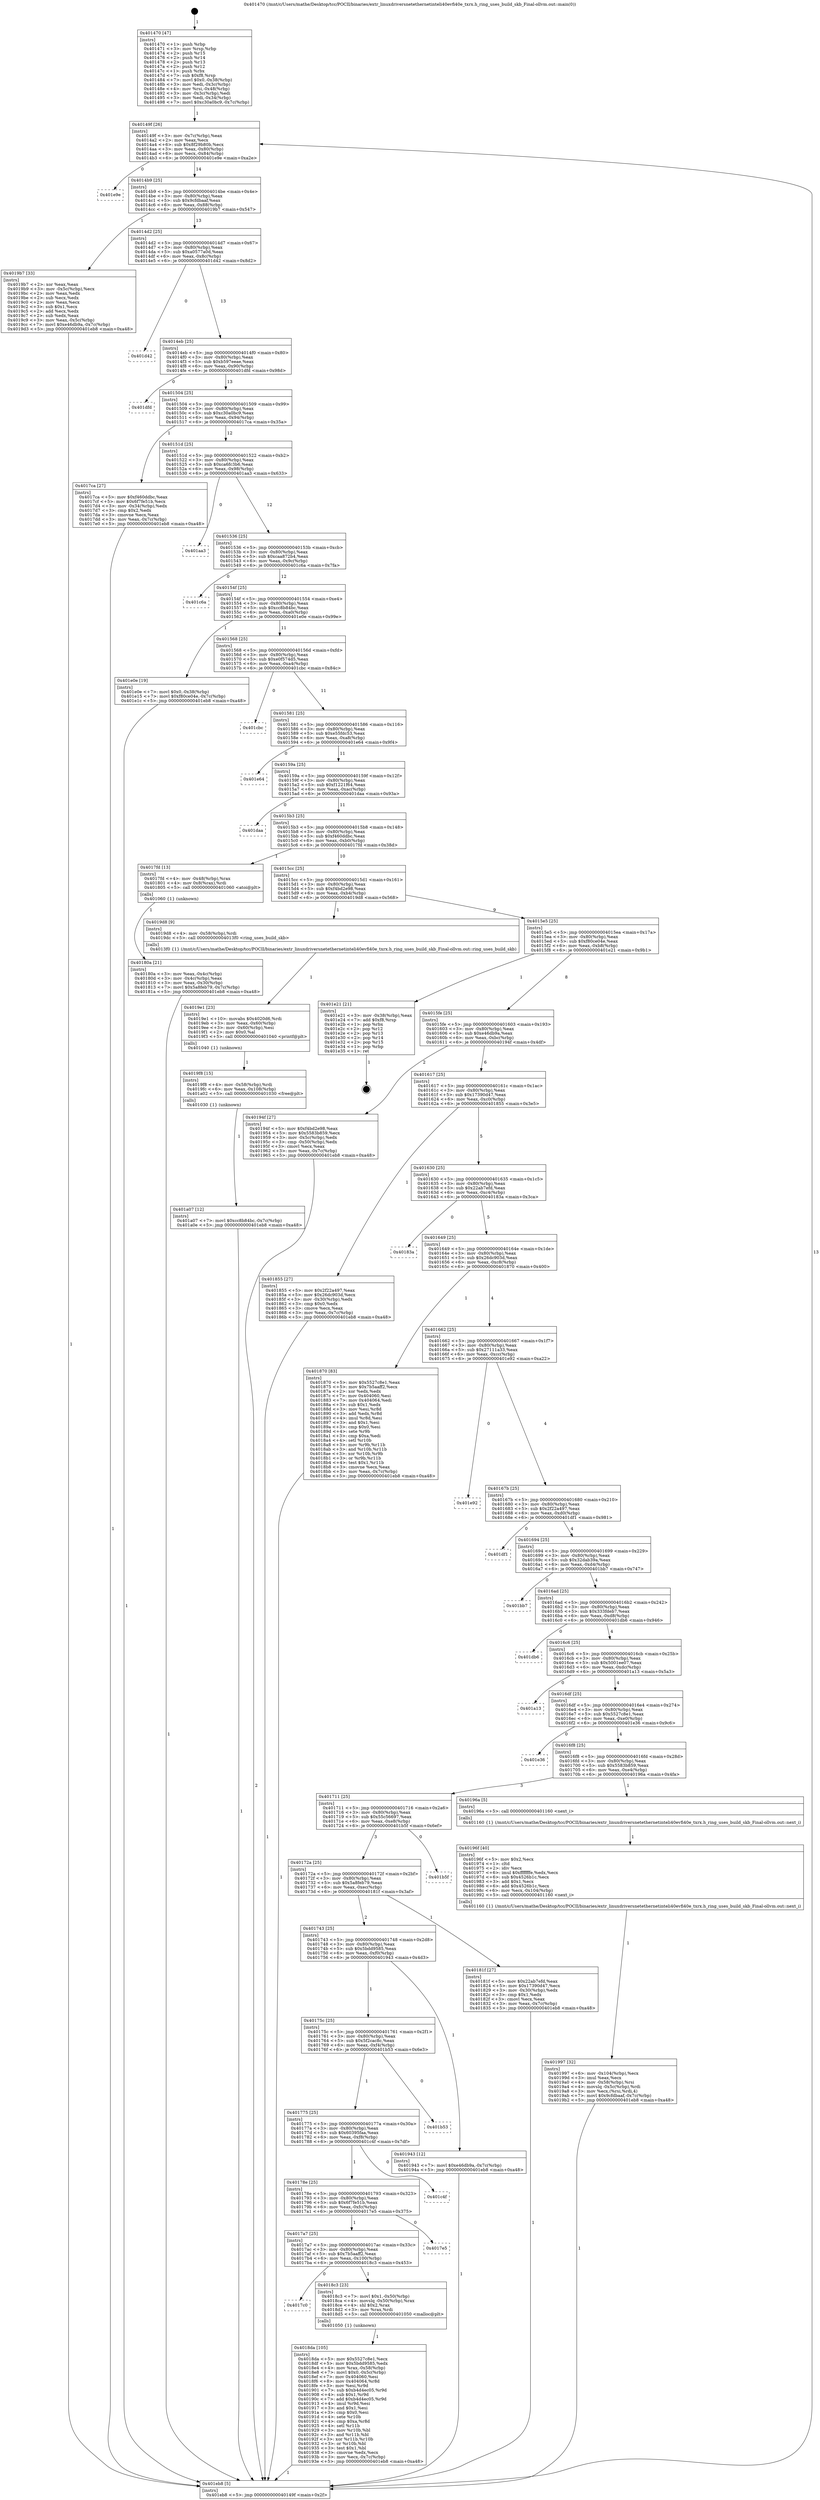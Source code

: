 digraph "0x401470" {
  label = "0x401470 (/mnt/c/Users/mathe/Desktop/tcc/POCII/binaries/extr_linuxdriversnetethernetinteli40evfi40e_txrx.h_ring_uses_build_skb_Final-ollvm.out::main(0))"
  labelloc = "t"
  node[shape=record]

  Entry [label="",width=0.3,height=0.3,shape=circle,fillcolor=black,style=filled]
  "0x40149f" [label="{
     0x40149f [26]\l
     | [instrs]\l
     &nbsp;&nbsp;0x40149f \<+3\>: mov -0x7c(%rbp),%eax\l
     &nbsp;&nbsp;0x4014a2 \<+2\>: mov %eax,%ecx\l
     &nbsp;&nbsp;0x4014a4 \<+6\>: sub $0x8f29b80b,%ecx\l
     &nbsp;&nbsp;0x4014aa \<+3\>: mov %eax,-0x80(%rbp)\l
     &nbsp;&nbsp;0x4014ad \<+6\>: mov %ecx,-0x84(%rbp)\l
     &nbsp;&nbsp;0x4014b3 \<+6\>: je 0000000000401e9e \<main+0xa2e\>\l
  }"]
  "0x401e9e" [label="{
     0x401e9e\l
  }", style=dashed]
  "0x4014b9" [label="{
     0x4014b9 [25]\l
     | [instrs]\l
     &nbsp;&nbsp;0x4014b9 \<+5\>: jmp 00000000004014be \<main+0x4e\>\l
     &nbsp;&nbsp;0x4014be \<+3\>: mov -0x80(%rbp),%eax\l
     &nbsp;&nbsp;0x4014c1 \<+5\>: sub $0x9cfdbaaf,%eax\l
     &nbsp;&nbsp;0x4014c6 \<+6\>: mov %eax,-0x88(%rbp)\l
     &nbsp;&nbsp;0x4014cc \<+6\>: je 00000000004019b7 \<main+0x547\>\l
  }"]
  Exit [label="",width=0.3,height=0.3,shape=circle,fillcolor=black,style=filled,peripheries=2]
  "0x4019b7" [label="{
     0x4019b7 [33]\l
     | [instrs]\l
     &nbsp;&nbsp;0x4019b7 \<+2\>: xor %eax,%eax\l
     &nbsp;&nbsp;0x4019b9 \<+3\>: mov -0x5c(%rbp),%ecx\l
     &nbsp;&nbsp;0x4019bc \<+2\>: mov %eax,%edx\l
     &nbsp;&nbsp;0x4019be \<+2\>: sub %ecx,%edx\l
     &nbsp;&nbsp;0x4019c0 \<+2\>: mov %eax,%ecx\l
     &nbsp;&nbsp;0x4019c2 \<+3\>: sub $0x1,%ecx\l
     &nbsp;&nbsp;0x4019c5 \<+2\>: add %ecx,%edx\l
     &nbsp;&nbsp;0x4019c7 \<+2\>: sub %edx,%eax\l
     &nbsp;&nbsp;0x4019c9 \<+3\>: mov %eax,-0x5c(%rbp)\l
     &nbsp;&nbsp;0x4019cc \<+7\>: movl $0xe46db9a,-0x7c(%rbp)\l
     &nbsp;&nbsp;0x4019d3 \<+5\>: jmp 0000000000401eb8 \<main+0xa48\>\l
  }"]
  "0x4014d2" [label="{
     0x4014d2 [25]\l
     | [instrs]\l
     &nbsp;&nbsp;0x4014d2 \<+5\>: jmp 00000000004014d7 \<main+0x67\>\l
     &nbsp;&nbsp;0x4014d7 \<+3\>: mov -0x80(%rbp),%eax\l
     &nbsp;&nbsp;0x4014da \<+5\>: sub $0xa0577a0d,%eax\l
     &nbsp;&nbsp;0x4014df \<+6\>: mov %eax,-0x8c(%rbp)\l
     &nbsp;&nbsp;0x4014e5 \<+6\>: je 0000000000401d42 \<main+0x8d2\>\l
  }"]
  "0x401a07" [label="{
     0x401a07 [12]\l
     | [instrs]\l
     &nbsp;&nbsp;0x401a07 \<+7\>: movl $0xcc8b84bc,-0x7c(%rbp)\l
     &nbsp;&nbsp;0x401a0e \<+5\>: jmp 0000000000401eb8 \<main+0xa48\>\l
  }"]
  "0x401d42" [label="{
     0x401d42\l
  }", style=dashed]
  "0x4014eb" [label="{
     0x4014eb [25]\l
     | [instrs]\l
     &nbsp;&nbsp;0x4014eb \<+5\>: jmp 00000000004014f0 \<main+0x80\>\l
     &nbsp;&nbsp;0x4014f0 \<+3\>: mov -0x80(%rbp),%eax\l
     &nbsp;&nbsp;0x4014f3 \<+5\>: sub $0xb597eeae,%eax\l
     &nbsp;&nbsp;0x4014f8 \<+6\>: mov %eax,-0x90(%rbp)\l
     &nbsp;&nbsp;0x4014fe \<+6\>: je 0000000000401dfd \<main+0x98d\>\l
  }"]
  "0x4019f8" [label="{
     0x4019f8 [15]\l
     | [instrs]\l
     &nbsp;&nbsp;0x4019f8 \<+4\>: mov -0x58(%rbp),%rdi\l
     &nbsp;&nbsp;0x4019fc \<+6\>: mov %eax,-0x108(%rbp)\l
     &nbsp;&nbsp;0x401a02 \<+5\>: call 0000000000401030 \<free@plt\>\l
     | [calls]\l
     &nbsp;&nbsp;0x401030 \{1\} (unknown)\l
  }"]
  "0x401dfd" [label="{
     0x401dfd\l
  }", style=dashed]
  "0x401504" [label="{
     0x401504 [25]\l
     | [instrs]\l
     &nbsp;&nbsp;0x401504 \<+5\>: jmp 0000000000401509 \<main+0x99\>\l
     &nbsp;&nbsp;0x401509 \<+3\>: mov -0x80(%rbp),%eax\l
     &nbsp;&nbsp;0x40150c \<+5\>: sub $0xc30a0bc9,%eax\l
     &nbsp;&nbsp;0x401511 \<+6\>: mov %eax,-0x94(%rbp)\l
     &nbsp;&nbsp;0x401517 \<+6\>: je 00000000004017ca \<main+0x35a\>\l
  }"]
  "0x4019e1" [label="{
     0x4019e1 [23]\l
     | [instrs]\l
     &nbsp;&nbsp;0x4019e1 \<+10\>: movabs $0x4020d6,%rdi\l
     &nbsp;&nbsp;0x4019eb \<+3\>: mov %eax,-0x60(%rbp)\l
     &nbsp;&nbsp;0x4019ee \<+3\>: mov -0x60(%rbp),%esi\l
     &nbsp;&nbsp;0x4019f1 \<+2\>: mov $0x0,%al\l
     &nbsp;&nbsp;0x4019f3 \<+5\>: call 0000000000401040 \<printf@plt\>\l
     | [calls]\l
     &nbsp;&nbsp;0x401040 \{1\} (unknown)\l
  }"]
  "0x4017ca" [label="{
     0x4017ca [27]\l
     | [instrs]\l
     &nbsp;&nbsp;0x4017ca \<+5\>: mov $0xf460ddbc,%eax\l
     &nbsp;&nbsp;0x4017cf \<+5\>: mov $0x6f7fe51b,%ecx\l
     &nbsp;&nbsp;0x4017d4 \<+3\>: mov -0x34(%rbp),%edx\l
     &nbsp;&nbsp;0x4017d7 \<+3\>: cmp $0x2,%edx\l
     &nbsp;&nbsp;0x4017da \<+3\>: cmovne %ecx,%eax\l
     &nbsp;&nbsp;0x4017dd \<+3\>: mov %eax,-0x7c(%rbp)\l
     &nbsp;&nbsp;0x4017e0 \<+5\>: jmp 0000000000401eb8 \<main+0xa48\>\l
  }"]
  "0x40151d" [label="{
     0x40151d [25]\l
     | [instrs]\l
     &nbsp;&nbsp;0x40151d \<+5\>: jmp 0000000000401522 \<main+0xb2\>\l
     &nbsp;&nbsp;0x401522 \<+3\>: mov -0x80(%rbp),%eax\l
     &nbsp;&nbsp;0x401525 \<+5\>: sub $0xca6fc3b6,%eax\l
     &nbsp;&nbsp;0x40152a \<+6\>: mov %eax,-0x98(%rbp)\l
     &nbsp;&nbsp;0x401530 \<+6\>: je 0000000000401aa3 \<main+0x633\>\l
  }"]
  "0x401eb8" [label="{
     0x401eb8 [5]\l
     | [instrs]\l
     &nbsp;&nbsp;0x401eb8 \<+5\>: jmp 000000000040149f \<main+0x2f\>\l
  }"]
  "0x401470" [label="{
     0x401470 [47]\l
     | [instrs]\l
     &nbsp;&nbsp;0x401470 \<+1\>: push %rbp\l
     &nbsp;&nbsp;0x401471 \<+3\>: mov %rsp,%rbp\l
     &nbsp;&nbsp;0x401474 \<+2\>: push %r15\l
     &nbsp;&nbsp;0x401476 \<+2\>: push %r14\l
     &nbsp;&nbsp;0x401478 \<+2\>: push %r13\l
     &nbsp;&nbsp;0x40147a \<+2\>: push %r12\l
     &nbsp;&nbsp;0x40147c \<+1\>: push %rbx\l
     &nbsp;&nbsp;0x40147d \<+7\>: sub $0xf8,%rsp\l
     &nbsp;&nbsp;0x401484 \<+7\>: movl $0x0,-0x38(%rbp)\l
     &nbsp;&nbsp;0x40148b \<+3\>: mov %edi,-0x3c(%rbp)\l
     &nbsp;&nbsp;0x40148e \<+4\>: mov %rsi,-0x48(%rbp)\l
     &nbsp;&nbsp;0x401492 \<+3\>: mov -0x3c(%rbp),%edi\l
     &nbsp;&nbsp;0x401495 \<+3\>: mov %edi,-0x34(%rbp)\l
     &nbsp;&nbsp;0x401498 \<+7\>: movl $0xc30a0bc9,-0x7c(%rbp)\l
  }"]
  "0x401997" [label="{
     0x401997 [32]\l
     | [instrs]\l
     &nbsp;&nbsp;0x401997 \<+6\>: mov -0x104(%rbp),%ecx\l
     &nbsp;&nbsp;0x40199d \<+3\>: imul %eax,%ecx\l
     &nbsp;&nbsp;0x4019a0 \<+4\>: mov -0x58(%rbp),%rsi\l
     &nbsp;&nbsp;0x4019a4 \<+4\>: movslq -0x5c(%rbp),%rdi\l
     &nbsp;&nbsp;0x4019a8 \<+3\>: mov %ecx,(%rsi,%rdi,4)\l
     &nbsp;&nbsp;0x4019ab \<+7\>: movl $0x9cfdbaaf,-0x7c(%rbp)\l
     &nbsp;&nbsp;0x4019b2 \<+5\>: jmp 0000000000401eb8 \<main+0xa48\>\l
  }"]
  "0x401aa3" [label="{
     0x401aa3\l
  }", style=dashed]
  "0x401536" [label="{
     0x401536 [25]\l
     | [instrs]\l
     &nbsp;&nbsp;0x401536 \<+5\>: jmp 000000000040153b \<main+0xcb\>\l
     &nbsp;&nbsp;0x40153b \<+3\>: mov -0x80(%rbp),%eax\l
     &nbsp;&nbsp;0x40153e \<+5\>: sub $0xcaa872b4,%eax\l
     &nbsp;&nbsp;0x401543 \<+6\>: mov %eax,-0x9c(%rbp)\l
     &nbsp;&nbsp;0x401549 \<+6\>: je 0000000000401c6a \<main+0x7fa\>\l
  }"]
  "0x40196f" [label="{
     0x40196f [40]\l
     | [instrs]\l
     &nbsp;&nbsp;0x40196f \<+5\>: mov $0x2,%ecx\l
     &nbsp;&nbsp;0x401974 \<+1\>: cltd\l
     &nbsp;&nbsp;0x401975 \<+2\>: idiv %ecx\l
     &nbsp;&nbsp;0x401977 \<+6\>: imul $0xfffffffe,%edx,%ecx\l
     &nbsp;&nbsp;0x40197d \<+6\>: sub $0x4526b1c,%ecx\l
     &nbsp;&nbsp;0x401983 \<+3\>: add $0x1,%ecx\l
     &nbsp;&nbsp;0x401986 \<+6\>: add $0x4526b1c,%ecx\l
     &nbsp;&nbsp;0x40198c \<+6\>: mov %ecx,-0x104(%rbp)\l
     &nbsp;&nbsp;0x401992 \<+5\>: call 0000000000401160 \<next_i\>\l
     | [calls]\l
     &nbsp;&nbsp;0x401160 \{1\} (/mnt/c/Users/mathe/Desktop/tcc/POCII/binaries/extr_linuxdriversnetethernetinteli40evfi40e_txrx.h_ring_uses_build_skb_Final-ollvm.out::next_i)\l
  }"]
  "0x401c6a" [label="{
     0x401c6a\l
  }", style=dashed]
  "0x40154f" [label="{
     0x40154f [25]\l
     | [instrs]\l
     &nbsp;&nbsp;0x40154f \<+5\>: jmp 0000000000401554 \<main+0xe4\>\l
     &nbsp;&nbsp;0x401554 \<+3\>: mov -0x80(%rbp),%eax\l
     &nbsp;&nbsp;0x401557 \<+5\>: sub $0xcc8b84bc,%eax\l
     &nbsp;&nbsp;0x40155c \<+6\>: mov %eax,-0xa0(%rbp)\l
     &nbsp;&nbsp;0x401562 \<+6\>: je 0000000000401e0e \<main+0x99e\>\l
  }"]
  "0x4018da" [label="{
     0x4018da [105]\l
     | [instrs]\l
     &nbsp;&nbsp;0x4018da \<+5\>: mov $0x5527c8e1,%ecx\l
     &nbsp;&nbsp;0x4018df \<+5\>: mov $0x5bdd9585,%edx\l
     &nbsp;&nbsp;0x4018e4 \<+4\>: mov %rax,-0x58(%rbp)\l
     &nbsp;&nbsp;0x4018e8 \<+7\>: movl $0x0,-0x5c(%rbp)\l
     &nbsp;&nbsp;0x4018ef \<+7\>: mov 0x404060,%esi\l
     &nbsp;&nbsp;0x4018f6 \<+8\>: mov 0x404064,%r8d\l
     &nbsp;&nbsp;0x4018fe \<+3\>: mov %esi,%r9d\l
     &nbsp;&nbsp;0x401901 \<+7\>: sub $0xb4d4ec05,%r9d\l
     &nbsp;&nbsp;0x401908 \<+4\>: sub $0x1,%r9d\l
     &nbsp;&nbsp;0x40190c \<+7\>: add $0xb4d4ec05,%r9d\l
     &nbsp;&nbsp;0x401913 \<+4\>: imul %r9d,%esi\l
     &nbsp;&nbsp;0x401917 \<+3\>: and $0x1,%esi\l
     &nbsp;&nbsp;0x40191a \<+3\>: cmp $0x0,%esi\l
     &nbsp;&nbsp;0x40191d \<+4\>: sete %r10b\l
     &nbsp;&nbsp;0x401921 \<+4\>: cmp $0xa,%r8d\l
     &nbsp;&nbsp;0x401925 \<+4\>: setl %r11b\l
     &nbsp;&nbsp;0x401929 \<+3\>: mov %r10b,%bl\l
     &nbsp;&nbsp;0x40192c \<+3\>: and %r11b,%bl\l
     &nbsp;&nbsp;0x40192f \<+3\>: xor %r11b,%r10b\l
     &nbsp;&nbsp;0x401932 \<+3\>: or %r10b,%bl\l
     &nbsp;&nbsp;0x401935 \<+3\>: test $0x1,%bl\l
     &nbsp;&nbsp;0x401938 \<+3\>: cmovne %edx,%ecx\l
     &nbsp;&nbsp;0x40193b \<+3\>: mov %ecx,-0x7c(%rbp)\l
     &nbsp;&nbsp;0x40193e \<+5\>: jmp 0000000000401eb8 \<main+0xa48\>\l
  }"]
  "0x401e0e" [label="{
     0x401e0e [19]\l
     | [instrs]\l
     &nbsp;&nbsp;0x401e0e \<+7\>: movl $0x0,-0x38(%rbp)\l
     &nbsp;&nbsp;0x401e15 \<+7\>: movl $0xf80ce04e,-0x7c(%rbp)\l
     &nbsp;&nbsp;0x401e1c \<+5\>: jmp 0000000000401eb8 \<main+0xa48\>\l
  }"]
  "0x401568" [label="{
     0x401568 [25]\l
     | [instrs]\l
     &nbsp;&nbsp;0x401568 \<+5\>: jmp 000000000040156d \<main+0xfd\>\l
     &nbsp;&nbsp;0x40156d \<+3\>: mov -0x80(%rbp),%eax\l
     &nbsp;&nbsp;0x401570 \<+5\>: sub $0xe0f574d5,%eax\l
     &nbsp;&nbsp;0x401575 \<+6\>: mov %eax,-0xa4(%rbp)\l
     &nbsp;&nbsp;0x40157b \<+6\>: je 0000000000401cbc \<main+0x84c\>\l
  }"]
  "0x4017c0" [label="{
     0x4017c0\l
  }", style=dashed]
  "0x401cbc" [label="{
     0x401cbc\l
  }", style=dashed]
  "0x401581" [label="{
     0x401581 [25]\l
     | [instrs]\l
     &nbsp;&nbsp;0x401581 \<+5\>: jmp 0000000000401586 \<main+0x116\>\l
     &nbsp;&nbsp;0x401586 \<+3\>: mov -0x80(%rbp),%eax\l
     &nbsp;&nbsp;0x401589 \<+5\>: sub $0xe55fdc53,%eax\l
     &nbsp;&nbsp;0x40158e \<+6\>: mov %eax,-0xa8(%rbp)\l
     &nbsp;&nbsp;0x401594 \<+6\>: je 0000000000401e64 \<main+0x9f4\>\l
  }"]
  "0x4018c3" [label="{
     0x4018c3 [23]\l
     | [instrs]\l
     &nbsp;&nbsp;0x4018c3 \<+7\>: movl $0x1,-0x50(%rbp)\l
     &nbsp;&nbsp;0x4018ca \<+4\>: movslq -0x50(%rbp),%rax\l
     &nbsp;&nbsp;0x4018ce \<+4\>: shl $0x2,%rax\l
     &nbsp;&nbsp;0x4018d2 \<+3\>: mov %rax,%rdi\l
     &nbsp;&nbsp;0x4018d5 \<+5\>: call 0000000000401050 \<malloc@plt\>\l
     | [calls]\l
     &nbsp;&nbsp;0x401050 \{1\} (unknown)\l
  }"]
  "0x401e64" [label="{
     0x401e64\l
  }", style=dashed]
  "0x40159a" [label="{
     0x40159a [25]\l
     | [instrs]\l
     &nbsp;&nbsp;0x40159a \<+5\>: jmp 000000000040159f \<main+0x12f\>\l
     &nbsp;&nbsp;0x40159f \<+3\>: mov -0x80(%rbp),%eax\l
     &nbsp;&nbsp;0x4015a2 \<+5\>: sub $0xf1221f64,%eax\l
     &nbsp;&nbsp;0x4015a7 \<+6\>: mov %eax,-0xac(%rbp)\l
     &nbsp;&nbsp;0x4015ad \<+6\>: je 0000000000401daa \<main+0x93a\>\l
  }"]
  "0x4017a7" [label="{
     0x4017a7 [25]\l
     | [instrs]\l
     &nbsp;&nbsp;0x4017a7 \<+5\>: jmp 00000000004017ac \<main+0x33c\>\l
     &nbsp;&nbsp;0x4017ac \<+3\>: mov -0x80(%rbp),%eax\l
     &nbsp;&nbsp;0x4017af \<+5\>: sub $0x7b5aaff2,%eax\l
     &nbsp;&nbsp;0x4017b4 \<+6\>: mov %eax,-0x100(%rbp)\l
     &nbsp;&nbsp;0x4017ba \<+6\>: je 00000000004018c3 \<main+0x453\>\l
  }"]
  "0x401daa" [label="{
     0x401daa\l
  }", style=dashed]
  "0x4015b3" [label="{
     0x4015b3 [25]\l
     | [instrs]\l
     &nbsp;&nbsp;0x4015b3 \<+5\>: jmp 00000000004015b8 \<main+0x148\>\l
     &nbsp;&nbsp;0x4015b8 \<+3\>: mov -0x80(%rbp),%eax\l
     &nbsp;&nbsp;0x4015bb \<+5\>: sub $0xf460ddbc,%eax\l
     &nbsp;&nbsp;0x4015c0 \<+6\>: mov %eax,-0xb0(%rbp)\l
     &nbsp;&nbsp;0x4015c6 \<+6\>: je 00000000004017fd \<main+0x38d\>\l
  }"]
  "0x4017e5" [label="{
     0x4017e5\l
  }", style=dashed]
  "0x4017fd" [label="{
     0x4017fd [13]\l
     | [instrs]\l
     &nbsp;&nbsp;0x4017fd \<+4\>: mov -0x48(%rbp),%rax\l
     &nbsp;&nbsp;0x401801 \<+4\>: mov 0x8(%rax),%rdi\l
     &nbsp;&nbsp;0x401805 \<+5\>: call 0000000000401060 \<atoi@plt\>\l
     | [calls]\l
     &nbsp;&nbsp;0x401060 \{1\} (unknown)\l
  }"]
  "0x4015cc" [label="{
     0x4015cc [25]\l
     | [instrs]\l
     &nbsp;&nbsp;0x4015cc \<+5\>: jmp 00000000004015d1 \<main+0x161\>\l
     &nbsp;&nbsp;0x4015d1 \<+3\>: mov -0x80(%rbp),%eax\l
     &nbsp;&nbsp;0x4015d4 \<+5\>: sub $0xf4bd2e98,%eax\l
     &nbsp;&nbsp;0x4015d9 \<+6\>: mov %eax,-0xb4(%rbp)\l
     &nbsp;&nbsp;0x4015df \<+6\>: je 00000000004019d8 \<main+0x568\>\l
  }"]
  "0x40180a" [label="{
     0x40180a [21]\l
     | [instrs]\l
     &nbsp;&nbsp;0x40180a \<+3\>: mov %eax,-0x4c(%rbp)\l
     &nbsp;&nbsp;0x40180d \<+3\>: mov -0x4c(%rbp),%eax\l
     &nbsp;&nbsp;0x401810 \<+3\>: mov %eax,-0x30(%rbp)\l
     &nbsp;&nbsp;0x401813 \<+7\>: movl $0x5a8feb79,-0x7c(%rbp)\l
     &nbsp;&nbsp;0x40181a \<+5\>: jmp 0000000000401eb8 \<main+0xa48\>\l
  }"]
  "0x40178e" [label="{
     0x40178e [25]\l
     | [instrs]\l
     &nbsp;&nbsp;0x40178e \<+5\>: jmp 0000000000401793 \<main+0x323\>\l
     &nbsp;&nbsp;0x401793 \<+3\>: mov -0x80(%rbp),%eax\l
     &nbsp;&nbsp;0x401796 \<+5\>: sub $0x6f7fe51b,%eax\l
     &nbsp;&nbsp;0x40179b \<+6\>: mov %eax,-0xfc(%rbp)\l
     &nbsp;&nbsp;0x4017a1 \<+6\>: je 00000000004017e5 \<main+0x375\>\l
  }"]
  "0x4019d8" [label="{
     0x4019d8 [9]\l
     | [instrs]\l
     &nbsp;&nbsp;0x4019d8 \<+4\>: mov -0x58(%rbp),%rdi\l
     &nbsp;&nbsp;0x4019dc \<+5\>: call 00000000004013f0 \<ring_uses_build_skb\>\l
     | [calls]\l
     &nbsp;&nbsp;0x4013f0 \{1\} (/mnt/c/Users/mathe/Desktop/tcc/POCII/binaries/extr_linuxdriversnetethernetinteli40evfi40e_txrx.h_ring_uses_build_skb_Final-ollvm.out::ring_uses_build_skb)\l
  }"]
  "0x4015e5" [label="{
     0x4015e5 [25]\l
     | [instrs]\l
     &nbsp;&nbsp;0x4015e5 \<+5\>: jmp 00000000004015ea \<main+0x17a\>\l
     &nbsp;&nbsp;0x4015ea \<+3\>: mov -0x80(%rbp),%eax\l
     &nbsp;&nbsp;0x4015ed \<+5\>: sub $0xf80ce04e,%eax\l
     &nbsp;&nbsp;0x4015f2 \<+6\>: mov %eax,-0xb8(%rbp)\l
     &nbsp;&nbsp;0x4015f8 \<+6\>: je 0000000000401e21 \<main+0x9b1\>\l
  }"]
  "0x401c4f" [label="{
     0x401c4f\l
  }", style=dashed]
  "0x401e21" [label="{
     0x401e21 [21]\l
     | [instrs]\l
     &nbsp;&nbsp;0x401e21 \<+3\>: mov -0x38(%rbp),%eax\l
     &nbsp;&nbsp;0x401e24 \<+7\>: add $0xf8,%rsp\l
     &nbsp;&nbsp;0x401e2b \<+1\>: pop %rbx\l
     &nbsp;&nbsp;0x401e2c \<+2\>: pop %r12\l
     &nbsp;&nbsp;0x401e2e \<+2\>: pop %r13\l
     &nbsp;&nbsp;0x401e30 \<+2\>: pop %r14\l
     &nbsp;&nbsp;0x401e32 \<+2\>: pop %r15\l
     &nbsp;&nbsp;0x401e34 \<+1\>: pop %rbp\l
     &nbsp;&nbsp;0x401e35 \<+1\>: ret\l
  }"]
  "0x4015fe" [label="{
     0x4015fe [25]\l
     | [instrs]\l
     &nbsp;&nbsp;0x4015fe \<+5\>: jmp 0000000000401603 \<main+0x193\>\l
     &nbsp;&nbsp;0x401603 \<+3\>: mov -0x80(%rbp),%eax\l
     &nbsp;&nbsp;0x401606 \<+5\>: sub $0xe46db9a,%eax\l
     &nbsp;&nbsp;0x40160b \<+6\>: mov %eax,-0xbc(%rbp)\l
     &nbsp;&nbsp;0x401611 \<+6\>: je 000000000040194f \<main+0x4df\>\l
  }"]
  "0x401775" [label="{
     0x401775 [25]\l
     | [instrs]\l
     &nbsp;&nbsp;0x401775 \<+5\>: jmp 000000000040177a \<main+0x30a\>\l
     &nbsp;&nbsp;0x40177a \<+3\>: mov -0x80(%rbp),%eax\l
     &nbsp;&nbsp;0x40177d \<+5\>: sub $0x60395faa,%eax\l
     &nbsp;&nbsp;0x401782 \<+6\>: mov %eax,-0xf8(%rbp)\l
     &nbsp;&nbsp;0x401788 \<+6\>: je 0000000000401c4f \<main+0x7df\>\l
  }"]
  "0x40194f" [label="{
     0x40194f [27]\l
     | [instrs]\l
     &nbsp;&nbsp;0x40194f \<+5\>: mov $0xf4bd2e98,%eax\l
     &nbsp;&nbsp;0x401954 \<+5\>: mov $0x5583b859,%ecx\l
     &nbsp;&nbsp;0x401959 \<+3\>: mov -0x5c(%rbp),%edx\l
     &nbsp;&nbsp;0x40195c \<+3\>: cmp -0x50(%rbp),%edx\l
     &nbsp;&nbsp;0x40195f \<+3\>: cmovl %ecx,%eax\l
     &nbsp;&nbsp;0x401962 \<+3\>: mov %eax,-0x7c(%rbp)\l
     &nbsp;&nbsp;0x401965 \<+5\>: jmp 0000000000401eb8 \<main+0xa48\>\l
  }"]
  "0x401617" [label="{
     0x401617 [25]\l
     | [instrs]\l
     &nbsp;&nbsp;0x401617 \<+5\>: jmp 000000000040161c \<main+0x1ac\>\l
     &nbsp;&nbsp;0x40161c \<+3\>: mov -0x80(%rbp),%eax\l
     &nbsp;&nbsp;0x40161f \<+5\>: sub $0x17390d47,%eax\l
     &nbsp;&nbsp;0x401624 \<+6\>: mov %eax,-0xc0(%rbp)\l
     &nbsp;&nbsp;0x40162a \<+6\>: je 0000000000401855 \<main+0x3e5\>\l
  }"]
  "0x401b53" [label="{
     0x401b53\l
  }", style=dashed]
  "0x401855" [label="{
     0x401855 [27]\l
     | [instrs]\l
     &nbsp;&nbsp;0x401855 \<+5\>: mov $0x2f22a497,%eax\l
     &nbsp;&nbsp;0x40185a \<+5\>: mov $0x26dc903d,%ecx\l
     &nbsp;&nbsp;0x40185f \<+3\>: mov -0x30(%rbp),%edx\l
     &nbsp;&nbsp;0x401862 \<+3\>: cmp $0x0,%edx\l
     &nbsp;&nbsp;0x401865 \<+3\>: cmove %ecx,%eax\l
     &nbsp;&nbsp;0x401868 \<+3\>: mov %eax,-0x7c(%rbp)\l
     &nbsp;&nbsp;0x40186b \<+5\>: jmp 0000000000401eb8 \<main+0xa48\>\l
  }"]
  "0x401630" [label="{
     0x401630 [25]\l
     | [instrs]\l
     &nbsp;&nbsp;0x401630 \<+5\>: jmp 0000000000401635 \<main+0x1c5\>\l
     &nbsp;&nbsp;0x401635 \<+3\>: mov -0x80(%rbp),%eax\l
     &nbsp;&nbsp;0x401638 \<+5\>: sub $0x22ab7efd,%eax\l
     &nbsp;&nbsp;0x40163d \<+6\>: mov %eax,-0xc4(%rbp)\l
     &nbsp;&nbsp;0x401643 \<+6\>: je 000000000040183a \<main+0x3ca\>\l
  }"]
  "0x40175c" [label="{
     0x40175c [25]\l
     | [instrs]\l
     &nbsp;&nbsp;0x40175c \<+5\>: jmp 0000000000401761 \<main+0x2f1\>\l
     &nbsp;&nbsp;0x401761 \<+3\>: mov -0x80(%rbp),%eax\l
     &nbsp;&nbsp;0x401764 \<+5\>: sub $0x5f2cac8c,%eax\l
     &nbsp;&nbsp;0x401769 \<+6\>: mov %eax,-0xf4(%rbp)\l
     &nbsp;&nbsp;0x40176f \<+6\>: je 0000000000401b53 \<main+0x6e3\>\l
  }"]
  "0x40183a" [label="{
     0x40183a\l
  }", style=dashed]
  "0x401649" [label="{
     0x401649 [25]\l
     | [instrs]\l
     &nbsp;&nbsp;0x401649 \<+5\>: jmp 000000000040164e \<main+0x1de\>\l
     &nbsp;&nbsp;0x40164e \<+3\>: mov -0x80(%rbp),%eax\l
     &nbsp;&nbsp;0x401651 \<+5\>: sub $0x26dc903d,%eax\l
     &nbsp;&nbsp;0x401656 \<+6\>: mov %eax,-0xc8(%rbp)\l
     &nbsp;&nbsp;0x40165c \<+6\>: je 0000000000401870 \<main+0x400\>\l
  }"]
  "0x401943" [label="{
     0x401943 [12]\l
     | [instrs]\l
     &nbsp;&nbsp;0x401943 \<+7\>: movl $0xe46db9a,-0x7c(%rbp)\l
     &nbsp;&nbsp;0x40194a \<+5\>: jmp 0000000000401eb8 \<main+0xa48\>\l
  }"]
  "0x401870" [label="{
     0x401870 [83]\l
     | [instrs]\l
     &nbsp;&nbsp;0x401870 \<+5\>: mov $0x5527c8e1,%eax\l
     &nbsp;&nbsp;0x401875 \<+5\>: mov $0x7b5aaff2,%ecx\l
     &nbsp;&nbsp;0x40187a \<+2\>: xor %edx,%edx\l
     &nbsp;&nbsp;0x40187c \<+7\>: mov 0x404060,%esi\l
     &nbsp;&nbsp;0x401883 \<+7\>: mov 0x404064,%edi\l
     &nbsp;&nbsp;0x40188a \<+3\>: sub $0x1,%edx\l
     &nbsp;&nbsp;0x40188d \<+3\>: mov %esi,%r8d\l
     &nbsp;&nbsp;0x401890 \<+3\>: add %edx,%r8d\l
     &nbsp;&nbsp;0x401893 \<+4\>: imul %r8d,%esi\l
     &nbsp;&nbsp;0x401897 \<+3\>: and $0x1,%esi\l
     &nbsp;&nbsp;0x40189a \<+3\>: cmp $0x0,%esi\l
     &nbsp;&nbsp;0x40189d \<+4\>: sete %r9b\l
     &nbsp;&nbsp;0x4018a1 \<+3\>: cmp $0xa,%edi\l
     &nbsp;&nbsp;0x4018a4 \<+4\>: setl %r10b\l
     &nbsp;&nbsp;0x4018a8 \<+3\>: mov %r9b,%r11b\l
     &nbsp;&nbsp;0x4018ab \<+3\>: and %r10b,%r11b\l
     &nbsp;&nbsp;0x4018ae \<+3\>: xor %r10b,%r9b\l
     &nbsp;&nbsp;0x4018b1 \<+3\>: or %r9b,%r11b\l
     &nbsp;&nbsp;0x4018b4 \<+4\>: test $0x1,%r11b\l
     &nbsp;&nbsp;0x4018b8 \<+3\>: cmovne %ecx,%eax\l
     &nbsp;&nbsp;0x4018bb \<+3\>: mov %eax,-0x7c(%rbp)\l
     &nbsp;&nbsp;0x4018be \<+5\>: jmp 0000000000401eb8 \<main+0xa48\>\l
  }"]
  "0x401662" [label="{
     0x401662 [25]\l
     | [instrs]\l
     &nbsp;&nbsp;0x401662 \<+5\>: jmp 0000000000401667 \<main+0x1f7\>\l
     &nbsp;&nbsp;0x401667 \<+3\>: mov -0x80(%rbp),%eax\l
     &nbsp;&nbsp;0x40166a \<+5\>: sub $0x27111a33,%eax\l
     &nbsp;&nbsp;0x40166f \<+6\>: mov %eax,-0xcc(%rbp)\l
     &nbsp;&nbsp;0x401675 \<+6\>: je 0000000000401e92 \<main+0xa22\>\l
  }"]
  "0x401743" [label="{
     0x401743 [25]\l
     | [instrs]\l
     &nbsp;&nbsp;0x401743 \<+5\>: jmp 0000000000401748 \<main+0x2d8\>\l
     &nbsp;&nbsp;0x401748 \<+3\>: mov -0x80(%rbp),%eax\l
     &nbsp;&nbsp;0x40174b \<+5\>: sub $0x5bdd9585,%eax\l
     &nbsp;&nbsp;0x401750 \<+6\>: mov %eax,-0xf0(%rbp)\l
     &nbsp;&nbsp;0x401756 \<+6\>: je 0000000000401943 \<main+0x4d3\>\l
  }"]
  "0x401e92" [label="{
     0x401e92\l
  }", style=dashed]
  "0x40167b" [label="{
     0x40167b [25]\l
     | [instrs]\l
     &nbsp;&nbsp;0x40167b \<+5\>: jmp 0000000000401680 \<main+0x210\>\l
     &nbsp;&nbsp;0x401680 \<+3\>: mov -0x80(%rbp),%eax\l
     &nbsp;&nbsp;0x401683 \<+5\>: sub $0x2f22a497,%eax\l
     &nbsp;&nbsp;0x401688 \<+6\>: mov %eax,-0xd0(%rbp)\l
     &nbsp;&nbsp;0x40168e \<+6\>: je 0000000000401df1 \<main+0x981\>\l
  }"]
  "0x40181f" [label="{
     0x40181f [27]\l
     | [instrs]\l
     &nbsp;&nbsp;0x40181f \<+5\>: mov $0x22ab7efd,%eax\l
     &nbsp;&nbsp;0x401824 \<+5\>: mov $0x17390d47,%ecx\l
     &nbsp;&nbsp;0x401829 \<+3\>: mov -0x30(%rbp),%edx\l
     &nbsp;&nbsp;0x40182c \<+3\>: cmp $0x1,%edx\l
     &nbsp;&nbsp;0x40182f \<+3\>: cmovl %ecx,%eax\l
     &nbsp;&nbsp;0x401832 \<+3\>: mov %eax,-0x7c(%rbp)\l
     &nbsp;&nbsp;0x401835 \<+5\>: jmp 0000000000401eb8 \<main+0xa48\>\l
  }"]
  "0x401df1" [label="{
     0x401df1\l
  }", style=dashed]
  "0x401694" [label="{
     0x401694 [25]\l
     | [instrs]\l
     &nbsp;&nbsp;0x401694 \<+5\>: jmp 0000000000401699 \<main+0x229\>\l
     &nbsp;&nbsp;0x401699 \<+3\>: mov -0x80(%rbp),%eax\l
     &nbsp;&nbsp;0x40169c \<+5\>: sub $0x32dab39a,%eax\l
     &nbsp;&nbsp;0x4016a1 \<+6\>: mov %eax,-0xd4(%rbp)\l
     &nbsp;&nbsp;0x4016a7 \<+6\>: je 0000000000401bb7 \<main+0x747\>\l
  }"]
  "0x40172a" [label="{
     0x40172a [25]\l
     | [instrs]\l
     &nbsp;&nbsp;0x40172a \<+5\>: jmp 000000000040172f \<main+0x2bf\>\l
     &nbsp;&nbsp;0x40172f \<+3\>: mov -0x80(%rbp),%eax\l
     &nbsp;&nbsp;0x401732 \<+5\>: sub $0x5a8feb79,%eax\l
     &nbsp;&nbsp;0x401737 \<+6\>: mov %eax,-0xec(%rbp)\l
     &nbsp;&nbsp;0x40173d \<+6\>: je 000000000040181f \<main+0x3af\>\l
  }"]
  "0x401bb7" [label="{
     0x401bb7\l
  }", style=dashed]
  "0x4016ad" [label="{
     0x4016ad [25]\l
     | [instrs]\l
     &nbsp;&nbsp;0x4016ad \<+5\>: jmp 00000000004016b2 \<main+0x242\>\l
     &nbsp;&nbsp;0x4016b2 \<+3\>: mov -0x80(%rbp),%eax\l
     &nbsp;&nbsp;0x4016b5 \<+5\>: sub $0x333fdeb7,%eax\l
     &nbsp;&nbsp;0x4016ba \<+6\>: mov %eax,-0xd8(%rbp)\l
     &nbsp;&nbsp;0x4016c0 \<+6\>: je 0000000000401db6 \<main+0x946\>\l
  }"]
  "0x401b5f" [label="{
     0x401b5f\l
  }", style=dashed]
  "0x401db6" [label="{
     0x401db6\l
  }", style=dashed]
  "0x4016c6" [label="{
     0x4016c6 [25]\l
     | [instrs]\l
     &nbsp;&nbsp;0x4016c6 \<+5\>: jmp 00000000004016cb \<main+0x25b\>\l
     &nbsp;&nbsp;0x4016cb \<+3\>: mov -0x80(%rbp),%eax\l
     &nbsp;&nbsp;0x4016ce \<+5\>: sub $0x5001ee07,%eax\l
     &nbsp;&nbsp;0x4016d3 \<+6\>: mov %eax,-0xdc(%rbp)\l
     &nbsp;&nbsp;0x4016d9 \<+6\>: je 0000000000401a13 \<main+0x5a3\>\l
  }"]
  "0x401711" [label="{
     0x401711 [25]\l
     | [instrs]\l
     &nbsp;&nbsp;0x401711 \<+5\>: jmp 0000000000401716 \<main+0x2a6\>\l
     &nbsp;&nbsp;0x401716 \<+3\>: mov -0x80(%rbp),%eax\l
     &nbsp;&nbsp;0x401719 \<+5\>: sub $0x55c56697,%eax\l
     &nbsp;&nbsp;0x40171e \<+6\>: mov %eax,-0xe8(%rbp)\l
     &nbsp;&nbsp;0x401724 \<+6\>: je 0000000000401b5f \<main+0x6ef\>\l
  }"]
  "0x401a13" [label="{
     0x401a13\l
  }", style=dashed]
  "0x4016df" [label="{
     0x4016df [25]\l
     | [instrs]\l
     &nbsp;&nbsp;0x4016df \<+5\>: jmp 00000000004016e4 \<main+0x274\>\l
     &nbsp;&nbsp;0x4016e4 \<+3\>: mov -0x80(%rbp),%eax\l
     &nbsp;&nbsp;0x4016e7 \<+5\>: sub $0x5527c8e1,%eax\l
     &nbsp;&nbsp;0x4016ec \<+6\>: mov %eax,-0xe0(%rbp)\l
     &nbsp;&nbsp;0x4016f2 \<+6\>: je 0000000000401e36 \<main+0x9c6\>\l
  }"]
  "0x40196a" [label="{
     0x40196a [5]\l
     | [instrs]\l
     &nbsp;&nbsp;0x40196a \<+5\>: call 0000000000401160 \<next_i\>\l
     | [calls]\l
     &nbsp;&nbsp;0x401160 \{1\} (/mnt/c/Users/mathe/Desktop/tcc/POCII/binaries/extr_linuxdriversnetethernetinteli40evfi40e_txrx.h_ring_uses_build_skb_Final-ollvm.out::next_i)\l
  }"]
  "0x401e36" [label="{
     0x401e36\l
  }", style=dashed]
  "0x4016f8" [label="{
     0x4016f8 [25]\l
     | [instrs]\l
     &nbsp;&nbsp;0x4016f8 \<+5\>: jmp 00000000004016fd \<main+0x28d\>\l
     &nbsp;&nbsp;0x4016fd \<+3\>: mov -0x80(%rbp),%eax\l
     &nbsp;&nbsp;0x401700 \<+5\>: sub $0x5583b859,%eax\l
     &nbsp;&nbsp;0x401705 \<+6\>: mov %eax,-0xe4(%rbp)\l
     &nbsp;&nbsp;0x40170b \<+6\>: je 000000000040196a \<main+0x4fa\>\l
  }"]
  Entry -> "0x401470" [label=" 1"]
  "0x40149f" -> "0x401e9e" [label=" 0"]
  "0x40149f" -> "0x4014b9" [label=" 14"]
  "0x401e21" -> Exit [label=" 1"]
  "0x4014b9" -> "0x4019b7" [label=" 1"]
  "0x4014b9" -> "0x4014d2" [label=" 13"]
  "0x401e0e" -> "0x401eb8" [label=" 1"]
  "0x4014d2" -> "0x401d42" [label=" 0"]
  "0x4014d2" -> "0x4014eb" [label=" 13"]
  "0x401a07" -> "0x401eb8" [label=" 1"]
  "0x4014eb" -> "0x401dfd" [label=" 0"]
  "0x4014eb" -> "0x401504" [label=" 13"]
  "0x4019f8" -> "0x401a07" [label=" 1"]
  "0x401504" -> "0x4017ca" [label=" 1"]
  "0x401504" -> "0x40151d" [label=" 12"]
  "0x4017ca" -> "0x401eb8" [label=" 1"]
  "0x401470" -> "0x40149f" [label=" 1"]
  "0x401eb8" -> "0x40149f" [label=" 13"]
  "0x4019e1" -> "0x4019f8" [label=" 1"]
  "0x40151d" -> "0x401aa3" [label=" 0"]
  "0x40151d" -> "0x401536" [label=" 12"]
  "0x4019d8" -> "0x4019e1" [label=" 1"]
  "0x401536" -> "0x401c6a" [label=" 0"]
  "0x401536" -> "0x40154f" [label=" 12"]
  "0x4019b7" -> "0x401eb8" [label=" 1"]
  "0x40154f" -> "0x401e0e" [label=" 1"]
  "0x40154f" -> "0x401568" [label=" 11"]
  "0x401997" -> "0x401eb8" [label=" 1"]
  "0x401568" -> "0x401cbc" [label=" 0"]
  "0x401568" -> "0x401581" [label=" 11"]
  "0x40196f" -> "0x401997" [label=" 1"]
  "0x401581" -> "0x401e64" [label=" 0"]
  "0x401581" -> "0x40159a" [label=" 11"]
  "0x40196a" -> "0x40196f" [label=" 1"]
  "0x40159a" -> "0x401daa" [label=" 0"]
  "0x40159a" -> "0x4015b3" [label=" 11"]
  "0x401943" -> "0x401eb8" [label=" 1"]
  "0x4015b3" -> "0x4017fd" [label=" 1"]
  "0x4015b3" -> "0x4015cc" [label=" 10"]
  "0x4017fd" -> "0x40180a" [label=" 1"]
  "0x40180a" -> "0x401eb8" [label=" 1"]
  "0x4018da" -> "0x401eb8" [label=" 1"]
  "0x4015cc" -> "0x4019d8" [label=" 1"]
  "0x4015cc" -> "0x4015e5" [label=" 9"]
  "0x4017a7" -> "0x4017c0" [label=" 0"]
  "0x4015e5" -> "0x401e21" [label=" 1"]
  "0x4015e5" -> "0x4015fe" [label=" 8"]
  "0x4017a7" -> "0x4018c3" [label=" 1"]
  "0x4015fe" -> "0x40194f" [label=" 2"]
  "0x4015fe" -> "0x401617" [label=" 6"]
  "0x40178e" -> "0x4017a7" [label=" 1"]
  "0x401617" -> "0x401855" [label=" 1"]
  "0x401617" -> "0x401630" [label=" 5"]
  "0x40178e" -> "0x4017e5" [label=" 0"]
  "0x401630" -> "0x40183a" [label=" 0"]
  "0x401630" -> "0x401649" [label=" 5"]
  "0x401775" -> "0x40178e" [label=" 1"]
  "0x401649" -> "0x401870" [label=" 1"]
  "0x401649" -> "0x401662" [label=" 4"]
  "0x401775" -> "0x401c4f" [label=" 0"]
  "0x401662" -> "0x401e92" [label=" 0"]
  "0x401662" -> "0x40167b" [label=" 4"]
  "0x40175c" -> "0x401775" [label=" 1"]
  "0x40167b" -> "0x401df1" [label=" 0"]
  "0x40167b" -> "0x401694" [label=" 4"]
  "0x40175c" -> "0x401b53" [label=" 0"]
  "0x401694" -> "0x401bb7" [label=" 0"]
  "0x401694" -> "0x4016ad" [label=" 4"]
  "0x401743" -> "0x40175c" [label=" 1"]
  "0x4016ad" -> "0x401db6" [label=" 0"]
  "0x4016ad" -> "0x4016c6" [label=" 4"]
  "0x401743" -> "0x401943" [label=" 1"]
  "0x4016c6" -> "0x401a13" [label=" 0"]
  "0x4016c6" -> "0x4016df" [label=" 4"]
  "0x401870" -> "0x401eb8" [label=" 1"]
  "0x4016df" -> "0x401e36" [label=" 0"]
  "0x4016df" -> "0x4016f8" [label=" 4"]
  "0x401855" -> "0x401eb8" [label=" 1"]
  "0x4016f8" -> "0x40196a" [label=" 1"]
  "0x4016f8" -> "0x401711" [label=" 3"]
  "0x40194f" -> "0x401eb8" [label=" 2"]
  "0x401711" -> "0x401b5f" [label=" 0"]
  "0x401711" -> "0x40172a" [label=" 3"]
  "0x4018c3" -> "0x4018da" [label=" 1"]
  "0x40172a" -> "0x40181f" [label=" 1"]
  "0x40172a" -> "0x401743" [label=" 2"]
  "0x40181f" -> "0x401eb8" [label=" 1"]
}
